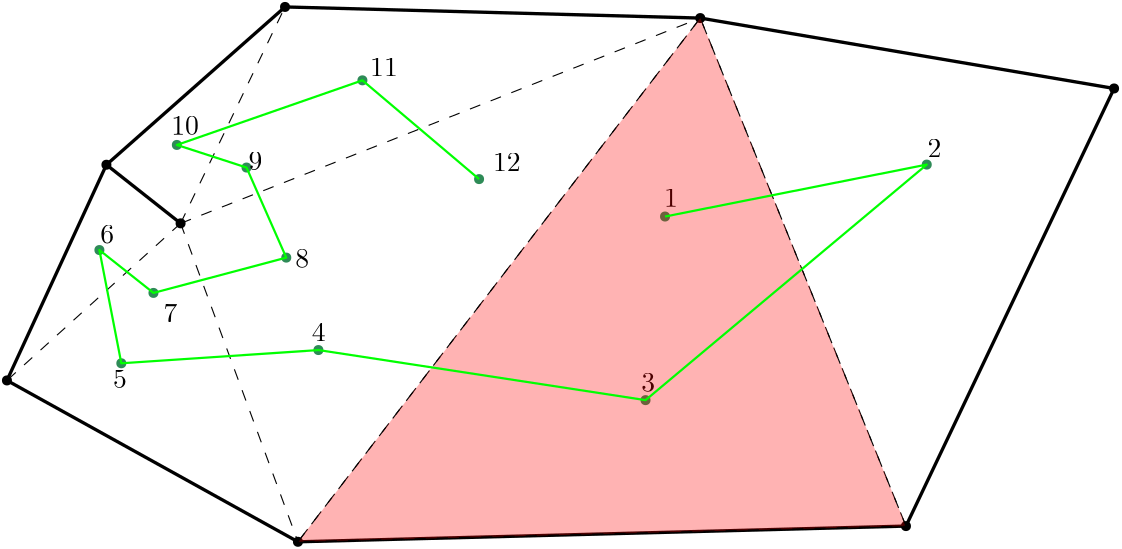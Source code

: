 <?xml version="1.0"?>
<!DOCTYPE ipe SYSTEM "ipe.dtd">
<ipe version="70218" creator="Ipe 7.2.24">
<info created="D:20210401144457" modified="D:20210520081003"/>
<ipestyle name="basic">
<symbol name="arrow/arc(spx)">
<path stroke="sym-stroke" fill="sym-stroke" pen="sym-pen">
0 0 m
-1 0.333 l
-1 -0.333 l
h
</path>
</symbol>
<symbol name="arrow/farc(spx)">
<path stroke="sym-stroke" fill="white" pen="sym-pen">
0 0 m
-1 0.333 l
-1 -0.333 l
h
</path>
</symbol>
<symbol name="arrow/ptarc(spx)">
<path stroke="sym-stroke" fill="sym-stroke" pen="sym-pen">
0 0 m
-1 0.333 l
-0.8 0 l
-1 -0.333 l
h
</path>
</symbol>
<symbol name="arrow/fptarc(spx)">
<path stroke="sym-stroke" fill="white" pen="sym-pen">
0 0 m
-1 0.333 l
-0.8 0 l
-1 -0.333 l
h
</path>
</symbol>
<symbol name="mark/circle(sx)" transformations="translations">
<path fill="sym-stroke">
0.6 0 0 0.6 0 0 e
0.4 0 0 0.4 0 0 e
</path>
</symbol>
<symbol name="mark/disk(sx)" transformations="translations">
<path fill="sym-stroke">
0.6 0 0 0.6 0 0 e
</path>
</symbol>
<symbol name="mark/fdisk(sfx)" transformations="translations">
<group>
<path fill="sym-fill">
0.5 0 0 0.5 0 0 e
</path>
<path fill="sym-stroke" fillrule="eofill">
0.6 0 0 0.6 0 0 e
0.4 0 0 0.4 0 0 e
</path>
</group>
</symbol>
<symbol name="mark/box(sx)" transformations="translations">
<path fill="sym-stroke" fillrule="eofill">
-0.6 -0.6 m
0.6 -0.6 l
0.6 0.6 l
-0.6 0.6 l
h
-0.4 -0.4 m
0.4 -0.4 l
0.4 0.4 l
-0.4 0.4 l
h
</path>
</symbol>
<symbol name="mark/square(sx)" transformations="translations">
<path fill="sym-stroke">
-0.6 -0.6 m
0.6 -0.6 l
0.6 0.6 l
-0.6 0.6 l
h
</path>
</symbol>
<symbol name="mark/fsquare(sfx)" transformations="translations">
<group>
<path fill="sym-fill">
-0.5 -0.5 m
0.5 -0.5 l
0.5 0.5 l
-0.5 0.5 l
h
</path>
<path fill="sym-stroke" fillrule="eofill">
-0.6 -0.6 m
0.6 -0.6 l
0.6 0.6 l
-0.6 0.6 l
h
-0.4 -0.4 m
0.4 -0.4 l
0.4 0.4 l
-0.4 0.4 l
h
</path>
</group>
</symbol>
<symbol name="mark/cross(sx)" transformations="translations">
<group>
<path fill="sym-stroke">
-0.43 -0.57 m
0.57 0.43 l
0.43 0.57 l
-0.57 -0.43 l
h
</path>
<path fill="sym-stroke">
-0.43 0.57 m
0.57 -0.43 l
0.43 -0.57 l
-0.57 0.43 l
h
</path>
</group>
</symbol>
<symbol name="arrow/fnormal(spx)">
<path stroke="sym-stroke" fill="white" pen="sym-pen">
0 0 m
-1 0.333 l
-1 -0.333 l
h
</path>
</symbol>
<symbol name="arrow/pointed(spx)">
<path stroke="sym-stroke" fill="sym-stroke" pen="sym-pen">
0 0 m
-1 0.333 l
-0.8 0 l
-1 -0.333 l
h
</path>
</symbol>
<symbol name="arrow/fpointed(spx)">
<path stroke="sym-stroke" fill="white" pen="sym-pen">
0 0 m
-1 0.333 l
-0.8 0 l
-1 -0.333 l
h
</path>
</symbol>
<symbol name="arrow/linear(spx)">
<path stroke="sym-stroke" pen="sym-pen">
-1 0.333 m
0 0 l
-1 -0.333 l
</path>
</symbol>
<symbol name="arrow/fdouble(spx)">
<path stroke="sym-stroke" fill="white" pen="sym-pen">
0 0 m
-1 0.333 l
-1 -0.333 l
h
-1 0 m
-2 0.333 l
-2 -0.333 l
h
</path>
</symbol>
<symbol name="arrow/double(spx)">
<path stroke="sym-stroke" fill="sym-stroke" pen="sym-pen">
0 0 m
-1 0.333 l
-1 -0.333 l
h
-1 0 m
-2 0.333 l
-2 -0.333 l
h
</path>
</symbol>
<symbol name="arrow/mid-normal(spx)">
<path stroke="sym-stroke" fill="sym-stroke" pen="sym-pen">
0.5 0 m
-0.5 0.333 l
-0.5 -0.333 l
h
</path>
</symbol>
<symbol name="arrow/mid-fnormal(spx)">
<path stroke="sym-stroke" fill="white" pen="sym-pen">
0.5 0 m
-0.5 0.333 l
-0.5 -0.333 l
h
</path>
</symbol>
<symbol name="arrow/mid-pointed(spx)">
<path stroke="sym-stroke" fill="sym-stroke" pen="sym-pen">
0.5 0 m
-0.5 0.333 l
-0.3 0 l
-0.5 -0.333 l
h
</path>
</symbol>
<symbol name="arrow/mid-fpointed(spx)">
<path stroke="sym-stroke" fill="white" pen="sym-pen">
0.5 0 m
-0.5 0.333 l
-0.3 0 l
-0.5 -0.333 l
h
</path>
</symbol>
<symbol name="arrow/mid-double(spx)">
<path stroke="sym-stroke" fill="sym-stroke" pen="sym-pen">
1 0 m
0 0.333 l
0 -0.333 l
h
0 0 m
-1 0.333 l
-1 -0.333 l
h
</path>
</symbol>
<symbol name="arrow/mid-fdouble(spx)">
<path stroke="sym-stroke" fill="white" pen="sym-pen">
1 0 m
0 0.333 l
0 -0.333 l
h
0 0 m
-1 0.333 l
-1 -0.333 l
h
</path>
</symbol>
<anglesize name="22.5 deg" value="22.5"/>
<anglesize name="30 deg" value="30"/>
<anglesize name="45 deg" value="45"/>
<anglesize name="60 deg" value="60"/>
<anglesize name="90 deg" value="90"/>
<arrowsize name="large" value="10"/>
<arrowsize name="small" value="5"/>
<arrowsize name="tiny" value="3"/>
<color name="blue" value="0 0 1"/>
<color name="brown" value="0.647 0.165 0.165"/>
<color name="darkblue" value="0 0 0.545"/>
<color name="darkcyan" value="0 0.545 0.545"/>
<color name="darkgray" value="0.663"/>
<color name="darkgreen" value="0 0.392 0"/>
<color name="darkmagenta" value="0.545 0 0.545"/>
<color name="darkorange" value="1 0.549 0"/>
<color name="darkred" value="0.545 0 0"/>
<color name="gold" value="1 0.843 0"/>
<color name="gray" value="0.745"/>
<color name="green" value="0 1 0"/>
<color name="lightblue" value="0.678 0.847 0.902"/>
<color name="lightcyan" value="0.878 1 1"/>
<color name="lightgray" value="0.827"/>
<color name="lightgreen" value="0.565 0.933 0.565"/>
<color name="lightyellow" value="1 1 0.878"/>
<color name="navy" value="0 0 0.502"/>
<color name="orange" value="1 0.647 0"/>
<color name="pink" value="1 0.753 0.796"/>
<color name="purple" value="0.627 0.125 0.941"/>
<color name="red" value="1 0 0"/>
<color name="seagreen" value="0.18 0.545 0.341"/>
<color name="turquoise" value="0.251 0.878 0.816"/>
<color name="violet" value="0.933 0.51 0.933"/>
<color name="yellow" value="1 1 0"/>
<dashstyle name="dash dot dotted" value="[4 2 1 2 1 2] 0"/>
<dashstyle name="dash dotted" value="[4 2 1 2] 0"/>
<dashstyle name="dashed" value="[4] 0"/>
<dashstyle name="dotted" value="[1 3] 0"/>
<gridsize name="10 pts (~3.5 mm)" value="10"/>
<gridsize name="14 pts (~5 mm)" value="14"/>
<gridsize name="16 pts (~6 mm)" value="16"/>
<gridsize name="20 pts (~7 mm)" value="20"/>
<gridsize name="28 pts (~10 mm)" value="28"/>
<gridsize name="32 pts (~12 mm)" value="32"/>
<gridsize name="4 pts" value="4"/>
<gridsize name="56 pts (~20 mm)" value="56"/>
<gridsize name="8 pts (~3 mm)" value="8"/>
<opacity name="10%" value="0.1"/>
<opacity name="30%" value="0.3"/>
<opacity name="50%" value="0.5"/>
<opacity name="75%" value="0.75"/>
<pen name="fat" value="1.2"/>
<pen name="heavier" value="0.8"/>
<pen name="ultrafat" value="2"/>
<symbolsize name="large" value="5"/>
<symbolsize name="small" value="2"/>
<symbolsize name="tiny" value="1.1"/>
<textsize name="Huge" value="\Huge"/>
<textsize name="LARGE" value="\LARGE"/>
<textsize name="Large" value="\Large"/>
<textsize name="footnote" value="\footnotesize"/>
<textsize name="huge" value="\huge"/>
<textsize name="large" value="\large"/>
<textsize name="small" value="\small"/>
<textsize name="tiny" value="\tiny"/>
<textstyle name="center" begin="\begin{center}" end="\end{center}"/>
<textstyle name="item" begin="\begin{itemize}\item{}" end="\end{itemize}"/>
<textstyle name="itemize" begin="\begin{itemize}" end="\end{itemize}"/>
<tiling name="falling" angle="-60" step="4" width="1"/>
<tiling name="rising" angle="30" step="4" width="1"/>
</ipestyle>
<page>
<layer name="alpha"/>
<view layers="alpha" active="alpha"/>
<text layer="alpha" matrix="1 0 0 1 -4.15099 -56.7394" transformations="translations" pos="169.832 715.981" stroke="black" type="label" width="9.963" height="6.42" depth="0" valign="baseline">10</text>
<use matrix="0.430311 -2.93151 3.00326 0.418066 -1709.15 989.497" name="mark/disk(sx)" pos="207.885 707.5" size="normal" stroke="black"/>
<use matrix="0.430311 -2.93151 3.00326 0.418066 -1709.15 989.497" name="mark/disk(sx)" pos="192.48 660.101" size="normal" stroke="black"/>
<use matrix="0.430311 -2.93151 3.00326 0.418066 -1709.15 989.497" name="mark/disk(sx)" pos="184.185 611.516" size="normal" stroke="black"/>
<use matrix="0.430311 -2.93151 3.00326 0.418066 -1709.15 989.497" name="mark/disk(sx)" pos="208.478 595.518" size="normal" stroke="black"/>
<use matrix="0.430311 -2.93151 3.00326 0.418066 -1709.15 989.497" name="mark/disk(sx)" pos="200.183 587.816" size="normal" stroke="black"/>
<use matrix="0.430311 -2.93151 3.00326 0.418066 -1709.15 989.497" name="mark/disk(sx)" pos="224.475 572.411" size="normal" stroke="black"/>
<use matrix="0.430311 -2.93151 3.00326 0.418066 -1709.15 989.497" name="mark/disk(sx)" pos="248.768 603.813" size="normal" stroke="black"/>
<use matrix="0.430311 -2.93151 3.00326 0.418066 -1709.15 989.497" name="mark/disk(sx)" pos="257.063 675.506" size="normal" stroke="black"/>
<path matrix="0.430311 -2.93151 3.00326 0.418066 -1709.15 989.497" stroke="black" dash="dashed">
208.478 595.518 m
184.185 611.516 l
</path>
<path matrix="0.430311 -2.93151 3.00326 0.418066 -1709.15 989.497" stroke="black" dash="dashed">
208.478 595.518 m
224.475 572.411 l
</path>
<path matrix="0.430311 -2.93151 3.00326 0.418066 -1709.15 989.497" stroke="black" dash="dashed">
208.478 595.518 m
248.768 603.813 l
</path>
<path matrix="0.430311 -2.93151 3.00326 0.418066 -1709.15 989.497" stroke="black" dash="dashed">
208.478 595.518 m
192.48 660.101 l
</path>
<path matrix="0.430311 -2.93151 3.00326 0.418066 -1709.15 989.497" stroke="black" dash="dashed">
192.48 660.101 m
248.768 603.813 l
</path>
<path matrix="0.430311 -2.93151 3.00326 0.418066 -1709.15 989.497" stroke="black" dash="dashed">
192.48 660.101 m
257.063 675.506 l
</path>
<path matrix="0.430311 -2.93151 3.00326 0.418066 -1769.85 992.597" stroke="black" pen="fat">
204.044 607.475 m
188.046 631.175 l
188.046 631.175 l
h
</path>
<path matrix="0.430311 -2.93151 3.00326 0.418066 -1769.85 992.597" stroke="black" pen="fat">
188.046 631.175 m
196.341 679.76 l
211.746 727.159 l
260.924 695.165 l
252.629 623.472 l
228.336 592.07 l
204.044 607.475 l
212.339 615.177 l
</path>
<use matrix="0.247623 -1.68694 1.73229 0.241142 -982.994 863.317" name="mark/disk(sx)" pos="213.758 633.711" size="normal" stroke="seagreen"/>
<use matrix="0.247623 -1.68694 1.73229 0.241142 -982.994 863.317" name="mark/disk(sx)" pos="205.652 673.433" size="normal" stroke="seagreen"/>
<use matrix="0.247623 -1.68694 1.73229 0.241142 -982.994 863.317" name="mark/disk(sx)" pos="229.701 694.24" size="normal" stroke="seagreen"/>
<use matrix="0.247623 -1.68694 1.73229 0.241142 -982.994 863.317" name="mark/disk(sx)" pos="242.942 730.99" size="normal" stroke="seagreen"/>
<use matrix="0.247623 -1.68694 1.73229 0.241142 -982.994 863.317" name="mark/disk(sx)" pos="239.699 785.845" size="normal" stroke="seagreen"/>
<use matrix="0.247623 -1.68694 1.73229 0.241142 -982.994 863.317" name="mark/disk(sx)" pos="280.773 721.532" size="normal" stroke="seagreen"/>
<use matrix="0.247623 -1.68694 1.73229 0.241142 -982.994 863.317" name="mark/disk(sx)" pos="260.776 656.409" size="normal" stroke="seagreen"/>
<use matrix="0.247623 -1.68694 1.73229 0.241142 -982.994 863.317" name="mark/disk(sx)" pos="257.804 615.876" size="normal" stroke="seagreen"/>
<use matrix="0.247623 -1.68694 1.73229 0.241142 -982.994 863.317" name="mark/disk(sx)" pos="233.484 614.795" size="normal" stroke="seagreen"/>
<use matrix="0.247623 -1.68694 1.73229 0.241142 -982.994 863.317" name="mark/disk(sx)" pos="244.023 624.523" size="normal" stroke="seagreen"/>
<use matrix="0.247623 -1.68694 1.73229 0.241142 -982.994 863.317" name="mark/disk(sx)" pos="240.51 652.626" size="normal" stroke="seagreen"/>
<use matrix="0.247623 -1.68694 1.73229 0.241142 -982.994 863.317" name="mark/disk(sx)" pos="220.514 647.222" size="normal" stroke="seagreen"/>
<text matrix="1 0 0 1 -4.60706 -54.003" transformations="translations" pos="241.891 734.224" stroke="black" type="label" width="9.963" height="6.42" depth="0" valign="baseline">11</text>
<text matrix="1 0 0 1 -4.60706 -54.003" transformations="translations" pos="286.13 700.019" stroke="black" type="label" width="9.963" height="6.42" depth="0" valign="baseline">12</text>
<text matrix="1 0 0 1 -4.60706 -53.5469" transformations="translations" pos="347.699 686.793" stroke="black" type="label" width="4.981" height="6.42" depth="0" valign="baseline">1</text>
<text matrix="1 0 0 1 -4.60706 -54.003" transformations="translations" pos="442.561 705.036" stroke="black" type="label" width="4.981" height="6.42" depth="0" valign="baseline">2</text>
<text matrix="1 0 0 1 -4.60706 -54.003" transformations="translations" pos="339.49 620.663" stroke="black" type="label" width="4.981" height="6.42" depth="0" valign="baseline">3</text>
<text matrix="1 0 0 1 -4.60706 -54.003" transformations="translations" pos="220.912 638.906" stroke="black" type="label" width="4.981" height="6.42" depth="0" valign="baseline">4</text>
<text matrix="1 0 0 1 -4.60706 -54.003" transformations="translations" pos="149.309 622.031" stroke="black" type="label" width="4.981" height="6.42" depth="0" valign="baseline">5</text>
<text matrix="1 0 0 1 -5.06313 -51.7226" transformations="translations" pos="145.204 671.743" stroke="black" type="label" width="4.981" height="6.42" depth="0" valign="baseline">6</text>
<text matrix="1 0 0 1 -3.23885 -64.0365" transformations="translations" pos="166.183 655.78" stroke="black" type="label" width="4.981" height="6.42" depth="0" valign="baseline">7</text>
<text matrix="1 0 0 1 -4.60706 -54.003" transformations="translations" pos="214.983 665.358" stroke="black" type="label" width="4.981" height="6.42" depth="0" valign="baseline">8</text>
<text matrix="1 0 0 1 -4.60706 -54.003" transformations="translations" pos="198.108 700.475" stroke="black" type="label" width="4.981" height="6.42" depth="0" valign="baseline">9</text>
<path stroke="black" fill="red" dash="dashed" opacity="30%" stroke-opacity="opaque">
211.308 512.665 m
356.134 701.206 l
430.19 518.321 l
211.305 512.665 l
</path>
<path stroke="green" pen="heavier" opacity="30%" stroke-opacity="opaque">
343.451 629.761 m
437.672 648.459 l
336.435 563.661 l
218.671 581.691 l
147.72 576.931 l
139.825 617.696 l
159.287 602.264 l
207.099 614.967 l
192.787 647.396 l
167.709 655.534 l
234.511 678.787 l
276.51 643.236 l
</path>
</page>
<page>
<layer name="alpha"/>
<view layers="alpha" active="alpha"/>
<use layer="alpha" matrix="0.430311 -2.93151 3.00326 0.418066 -1709.15 989.497" name="mark/disk(sx)" pos="207.885 707.5" size="normal" stroke="black"/>
<use matrix="0.430311 -2.93151 3.00326 0.418066 -1709.15 989.497" name="mark/disk(sx)" pos="192.48 660.101" size="normal" stroke="black"/>
<use matrix="0.430311 -2.93151 3.00326 0.418066 -1709.15 989.497" name="mark/disk(sx)" pos="184.185 611.516" size="normal" stroke="black"/>
<use matrix="0.430311 -2.93151 3.00326 0.418066 -1709.15 989.497" name="mark/disk(sx)" pos="208.478 595.518" size="normal" stroke="black"/>
<use matrix="0.430311 -2.93151 3.00326 0.418066 -1709.15 989.497" name="mark/disk(sx)" pos="200.183 587.816" size="normal" stroke="black"/>
<use matrix="0.430311 -2.93151 3.00326 0.418066 -1709.15 989.497" name="mark/disk(sx)" pos="224.475 572.411" size="normal" stroke="black"/>
<use matrix="0.430311 -2.93151 3.00326 0.418066 -1709.15 989.497" name="mark/disk(sx)" pos="248.768 603.813" size="normal" stroke="black"/>
<use matrix="0.430311 -2.93151 3.00326 0.418066 -1709.15 989.497" name="mark/disk(sx)" pos="257.063 675.506" size="normal" stroke="black"/>
<path matrix="0.430311 -2.93151 3.00326 0.418066 -1709.15 989.497" stroke="black" dash="dashed">
208.478 595.518 m
184.185 611.516 l
</path>
<path matrix="0.430311 -2.93151 3.00326 0.418066 -1709.15 989.497" stroke="black" dash="dashed">
208.478 595.518 m
224.475 572.411 l
</path>
<path matrix="0.430311 -2.93151 3.00326 0.418066 -1709.15 989.497" stroke="black" dash="dashed">
208.478 595.518 m
248.768 603.813 l
</path>
<path matrix="0.430311 -2.93151 3.00326 0.418066 -1709.15 989.497" stroke="black" dash="dashed">
208.478 595.518 m
192.48 660.101 l
</path>
<path matrix="0.430311 -2.93151 3.00326 0.418066 -1709.15 989.497" stroke="black" dash="dashed">
192.48 660.101 m
248.768 603.813 l
</path>
<path matrix="0.430311 -2.93151 3.00326 0.418066 -1709.15 989.497" stroke="black" dash="dashed">
192.48 660.101 m
257.063 675.506 l
</path>
<path matrix="0.430311 -2.93151 3.00326 0.418066 -1769.85 992.597" stroke="black" pen="fat">
204.044 607.475 m
188.046 631.175 l
188.046 631.175 l
h
</path>
<path matrix="0.430311 -2.93151 3.00326 0.418066 -1769.85 992.597" stroke="black" pen="fat">
188.046 631.175 m
196.341 679.76 l
211.746 727.159 l
260.924 695.165 l
252.629 623.472 l
228.336 592.07 l
204.044 607.475 l
212.339 615.177 l
</path>
<use matrix="0.247623 -1.68694 1.73229 0.241142 -982.994 863.317" name="mark/disk(sx)" pos="213.758 633.711" size="normal" stroke="seagreen"/>
<use matrix="0.247623 -1.68694 1.73229 0.241142 -982.994 863.317" name="mark/disk(sx)" pos="205.652 673.433" size="normal" stroke="seagreen"/>
<use matrix="0.247623 -1.68694 1.73229 0.241142 -982.994 863.317" name="mark/disk(sx)" pos="229.701 694.24" size="normal" stroke="seagreen"/>
<use matrix="0.247623 -1.68694 1.73229 0.241142 -982.994 863.317" name="mark/disk(sx)" pos="242.942 730.99" size="normal" stroke="seagreen"/>
<use matrix="0.247623 -1.68694 1.73229 0.241142 -982.994 863.317" name="mark/disk(sx)" pos="239.699 785.845" size="normal" stroke="seagreen"/>
<use matrix="0.247623 -1.68694 1.73229 0.241142 -982.994 863.317" name="mark/disk(sx)" pos="280.773 721.532" size="normal" stroke="seagreen"/>
<use matrix="0.247623 -1.68694 1.73229 0.241142 -982.994 863.317" name="mark/disk(sx)" pos="260.776 656.409" size="normal" stroke="seagreen"/>
<use matrix="0.247623 -1.68694 1.73229 0.241142 -982.994 863.317" name="mark/disk(sx)" pos="257.804 615.876" size="normal" stroke="seagreen"/>
<use matrix="0.247623 -1.68694 1.73229 0.241142 -982.994 863.317" name="mark/disk(sx)" pos="233.484 614.795" size="normal" stroke="seagreen"/>
<path matrix="0.247623 -1.68694 1.73229 0.241142 -982.994 863.317" stroke="green">
213.758 633.711 m
205.652 673.433 l
229.701 694.24 l
242.942 730.99 l
239.699 785.845 l
280.773 721.532 l
260.776 656.409 l
257.804 615.876 l
233.484 614.795 l
</path>
<use matrix="0.247623 -1.68694 1.73229 0.241142 -982.994 863.317" name="mark/disk(sx)" pos="244.023 624.523" size="normal" stroke="seagreen"/>
<use matrix="0.247623 -1.68694 1.73229 0.241142 -982.994 863.317" name="mark/disk(sx)" pos="240.51 652.626" size="normal" stroke="seagreen"/>
<use matrix="0.247623 -1.68694 1.73229 0.241142 -982.994 863.317" name="mark/disk(sx)" pos="220.514 647.222" size="normal" stroke="seagreen"/>
<path matrix="0.247623 -1.68694 1.73229 0.241142 -982.994 863.317" stroke="green">
233.484 614.795 m
244.023 624.523 l
240.51 652.626 l
220.514 647.222 l
</path>
<text matrix="1 0 0 1 -4.15099 -56.7394" transformations="translations" pos="169.832 715.981" stroke="black" type="label" width="4.981" height="6.42" depth="0" valign="baseline">1</text>
<text matrix="1 0 0 1 -4.60706 -54.003" transformations="translations" pos="241.891 734.224" stroke="black" type="label" width="4.981" height="6.42" depth="0" valign="baseline">2</text>
<text matrix="1 0 0 1 -4.60706 -54.003" transformations="translations" pos="286.13 700.019" stroke="black" type="label" width="4.981" height="6.42" depth="0" valign="baseline">3</text>
<text matrix="1 0 0 1 -4.60706 -53.5469" transformations="translations" pos="347.699 686.793" stroke="black" type="label" width="4.981" height="6.42" depth="0" valign="baseline">4</text>
<text matrix="1 0 0 1 -4.60706 -54.003" transformations="translations" pos="442.561 705.036" stroke="black" type="label" width="4.981" height="6.42" depth="0" valign="baseline">5</text>
<text matrix="1 0 0 1 -4.60706 -54.003" transformations="translations" pos="339.49 620.663" stroke="black" type="label" width="4.981" height="6.42" depth="0" valign="baseline">6</text>
<text matrix="1 0 0 1 -4.60706 -54.003" transformations="translations" pos="220.912 638.906" stroke="black" type="label" width="4.981" height="6.42" depth="0" valign="baseline">7</text>
<text matrix="1 0 0 1 -4.60706 -54.003" transformations="translations" pos="149.309 622.031" stroke="black" type="label" width="4.981" height="6.42" depth="0" valign="baseline">8</text>
<text matrix="1 0 0 1 -5.06313 -51.7226" transformations="translations" pos="145.204 671.743" stroke="black" type="label" width="4.981" height="6.42" depth="0" valign="baseline">9</text>
<text matrix="1 0 0 1 -3.23885 -64.0365" transformations="translations" pos="166.183 655.78" stroke="black" type="label" width="9.963" height="6.42" depth="0" valign="baseline">10</text>
<text matrix="1 0 0 1 -4.60706 -54.003" transformations="translations" pos="214.983 665.358" stroke="black" type="label" width="9.963" height="6.42" depth="0" valign="baseline">11</text>
<text matrix="1 0 0 1 -4.60706 -54.003" transformations="translations" pos="198.108 700.475" stroke="black" type="label" width="9.963" height="6.42" depth="0" valign="baseline">12</text>
</page>
<page>
<layer name="alpha"/>
<view layers="alpha" active="alpha"/>
<use layer="alpha" matrix="0.430311 -2.93151 3.00326 0.418066 -1709.15 989.497" name="mark/disk(sx)" pos="207.885 707.5" size="normal" stroke="black"/>
<use matrix="0.430311 -2.93151 3.00326 0.418066 -1709.15 989.497" name="mark/disk(sx)" pos="192.48 660.101" size="normal" stroke="black"/>
<use matrix="0.430311 -2.93151 3.00326 0.418066 -1709.15 989.497" name="mark/disk(sx)" pos="184.185 611.516" size="normal" stroke="black"/>
<use matrix="0.430311 -2.93151 3.00326 0.418066 -1709.15 989.497" name="mark/disk(sx)" pos="208.478 595.518" size="normal" stroke="black"/>
<use matrix="0.430311 -2.93151 3.00326 0.418066 -1709.15 989.497" name="mark/disk(sx)" pos="200.183 587.816" size="normal" stroke="black"/>
<use matrix="0.430311 -2.93151 3.00326 0.418066 -1709.15 989.497" name="mark/disk(sx)" pos="224.475 572.411" size="normal" stroke="black"/>
<use matrix="0.430311 -2.93151 3.00326 0.418066 -1709.15 989.497" name="mark/disk(sx)" pos="248.768 603.813" size="normal" stroke="black"/>
<use matrix="0.430311 -2.93151 3.00326 0.418066 -1709.15 989.497" name="mark/disk(sx)" pos="257.063 675.506" size="normal" stroke="black"/>
<path matrix="0.430311 -2.93151 3.00326 0.418066 -1709.15 989.497" stroke="black" dash="dashed">
208.478 595.518 m
184.185 611.516 l
</path>
<path matrix="0.430311 -2.93151 3.00326 0.418066 -1709.15 989.497" stroke="black" dash="dashed">
208.478 595.518 m
224.475 572.411 l
</path>
<path matrix="0.430311 -2.93151 3.00326 0.418066 -1709.15 989.497" stroke="black" dash="dashed">
208.478 595.518 m
248.768 603.813 l
</path>
<path matrix="0.430311 -2.93151 3.00326 0.418066 -1709.15 989.497" stroke="black" dash="dashed">
208.478 595.518 m
192.48 660.101 l
</path>
<path matrix="0.430311 -2.93151 3.00326 0.418066 -1709.15 989.497" stroke="black" dash="dashed">
192.48 660.101 m
248.768 603.813 l
</path>
<path matrix="0.430311 -2.93151 3.00326 0.418066 -1709.15 989.497" stroke="black" dash="dashed">
192.48 660.101 m
257.063 675.506 l
</path>
<path matrix="0.430311 -2.93151 3.00326 0.418066 -1769.85 992.597" stroke="black" pen="fat">
204.044 607.475 m
188.046 631.175 l
188.046 631.175 l
h
</path>
<path matrix="0.430311 -2.93151 3.00326 0.418066 -1769.85 992.597" stroke="black" pen="fat">
188.046 631.175 m
196.341 679.76 l
211.746 727.159 l
260.924 695.165 l
252.629 623.472 l
228.336 592.07 l
204.044 607.475 l
212.339 615.177 l
</path>
<use matrix="0.247623 -1.68694 1.73229 0.241142 -982.994 863.317" name="mark/disk(sx)" pos="213.758 633.711" size="normal" stroke="seagreen"/>
<use matrix="0.247623 -1.68694 1.73229 0.241142 -982.994 863.317" name="mark/disk(sx)" pos="205.652 673.433" size="normal" stroke="seagreen"/>
<use matrix="0.247623 -1.68694 1.73229 0.241142 -982.994 863.317" name="mark/disk(sx)" pos="229.701 694.24" size="normal" stroke="seagreen"/>
<use matrix="0.247623 -1.68694 1.73229 0.241142 -982.994 863.317" name="mark/disk(sx)" pos="242.942 730.99" size="normal" stroke="seagreen"/>
<use matrix="0.247623 -1.68694 1.73229 0.241142 -982.994 863.317" name="mark/disk(sx)" pos="239.699 785.845" size="normal" stroke="seagreen"/>
<use matrix="0.247623 -1.68694 1.73229 0.241142 -982.994 863.317" name="mark/disk(sx)" pos="280.773 721.532" size="normal" stroke="seagreen"/>
<use matrix="0.247623 -1.68694 1.73229 0.241142 -982.994 863.317" name="mark/disk(sx)" pos="260.776 656.409" size="normal" stroke="seagreen"/>
<use matrix="0.247623 -1.68694 1.73229 0.241142 -982.994 863.317" name="mark/disk(sx)" pos="257.804 615.876" size="normal" stroke="seagreen"/>
<use matrix="0.247623 -1.68694 1.73229 0.241142 -982.994 863.317" name="mark/disk(sx)" pos="233.484 614.795" size="normal" stroke="seagreen"/>
<path matrix="0.247623 -1.68694 1.73229 0.241142 -982.994 863.317" stroke="green">
213.758 633.711 m
205.652 673.433 l
229.701 694.24 l
242.942 730.99 l
239.699 785.845 l
280.773 721.532 l
260.776 656.409 l
257.804 615.876 l
233.484 614.795 l
</path>
<use matrix="0.247623 -1.68694 1.73229 0.241142 -982.994 863.317" name="mark/disk(sx)" pos="244.023 624.523" size="normal" stroke="seagreen"/>
<use matrix="0.247623 -1.68694 1.73229 0.241142 -982.994 863.317" name="mark/disk(sx)" pos="240.51 652.626" size="normal" stroke="seagreen"/>
<use matrix="0.247623 -1.68694 1.73229 0.241142 -982.994 863.317" name="mark/disk(sx)" pos="220.514 647.222" size="normal" stroke="seagreen"/>
<path matrix="0.247623 -1.68694 1.73229 0.241142 -982.994 863.317" stroke="green">
233.484 614.795 m
244.023 624.523 l
240.51 652.626 l
220.514 647.222 l
</path>
<text matrix="1 0 0 1 -4.15099 -56.7394" transformations="translations" pos="169.832 715.981" stroke="black" type="label" width="4.981" height="6.42" depth="0" valign="baseline">1</text>
<text matrix="1 0 0 1 -4.60706 -54.003" transformations="translations" pos="241.891 734.224" stroke="black" type="label" width="4.981" height="6.42" depth="0" valign="baseline">2</text>
<text matrix="1 0 0 1 -4.60706 -54.003" transformations="translations" pos="286.13 700.019" stroke="black" type="label" width="4.981" height="6.42" depth="0" valign="baseline">3</text>
<text matrix="1 0 0 1 -4.60706 -53.5469" transformations="translations" pos="347.699 686.793" stroke="black" type="label" width="4.981" height="6.42" depth="0" valign="baseline">4</text>
<text matrix="1 0 0 1 -4.60706 -54.003" transformations="translations" pos="442.561 705.036" stroke="black" type="label" width="4.981" height="6.42" depth="0" valign="baseline">5</text>
<text matrix="1 0 0 1 -4.60706 -54.003" transformations="translations" pos="339.49 620.663" stroke="black" type="label" width="4.981" height="6.42" depth="0" valign="baseline">6</text>
<text matrix="1 0 0 1 -4.60706 -54.003" transformations="translations" pos="220.912 638.906" stroke="black" type="label" width="4.981" height="6.42" depth="0" valign="baseline">7</text>
<text matrix="1 0 0 1 -4.60706 -54.003" transformations="translations" pos="149.309 622.031" stroke="black" type="label" width="4.981" height="6.42" depth="0" valign="baseline">8</text>
<text matrix="1 0 0 1 -5.06313 -51.7226" transformations="translations" pos="145.204 671.743" stroke="black" type="label" width="4.981" height="6.42" depth="0" valign="baseline">9</text>
<text matrix="1 0 0 1 -3.23885 -64.0365" transformations="translations" pos="166.183 655.78" stroke="black" type="label" width="9.963" height="6.42" depth="0" valign="baseline">10</text>
<text matrix="1 0 0 1 -4.60706 -54.003" transformations="translations" pos="214.983 665.358" stroke="black" type="label" width="9.963" height="6.42" depth="0" valign="baseline">11</text>
<text matrix="1 0 0 1 -4.60706 -54.003" transformations="translations" pos="198.108 700.475" stroke="black" type="label" width="9.963" height="6.42" depth="0" valign="baseline">12</text>
</page>
</ipe>

